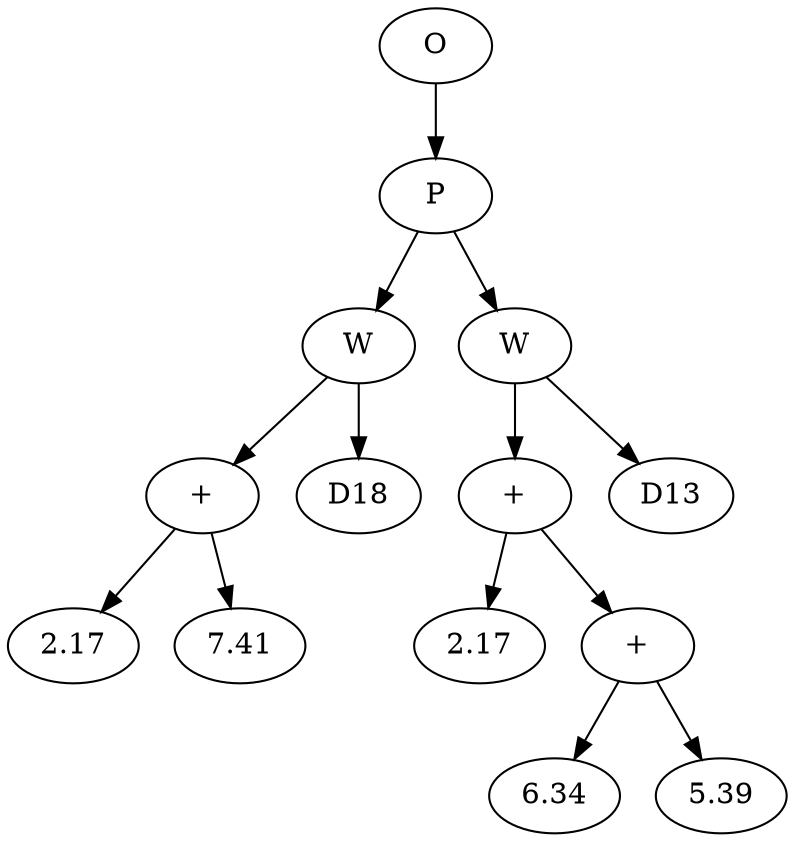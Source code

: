 // Tree
digraph {
	38736990 [label=O]
	38736991 [label=P]
	38736990 -> 38736991
	38736992 [label=W]
	38736991 -> 38736992
	38736993 [label="+"]
	38736992 -> 38736993
	38736994 [label=2.17]
	38736993 -> 38736994
	38736995 [label=7.41]
	38736993 -> 38736995
	38736996 [label=D18]
	38736992 -> 38736996
	38736997 [label=W]
	38736991 -> 38736997
	38736998 [label="+"]
	38736997 -> 38736998
	38736999 [label=2.17]
	38736998 -> 38736999
	38737000 [label="+"]
	38736998 -> 38737000
	38737001 [label=6.34]
	38737000 -> 38737001
	38737002 [label=5.39]
	38737000 -> 38737002
	38737003 [label=D13]
	38736997 -> 38737003
}
